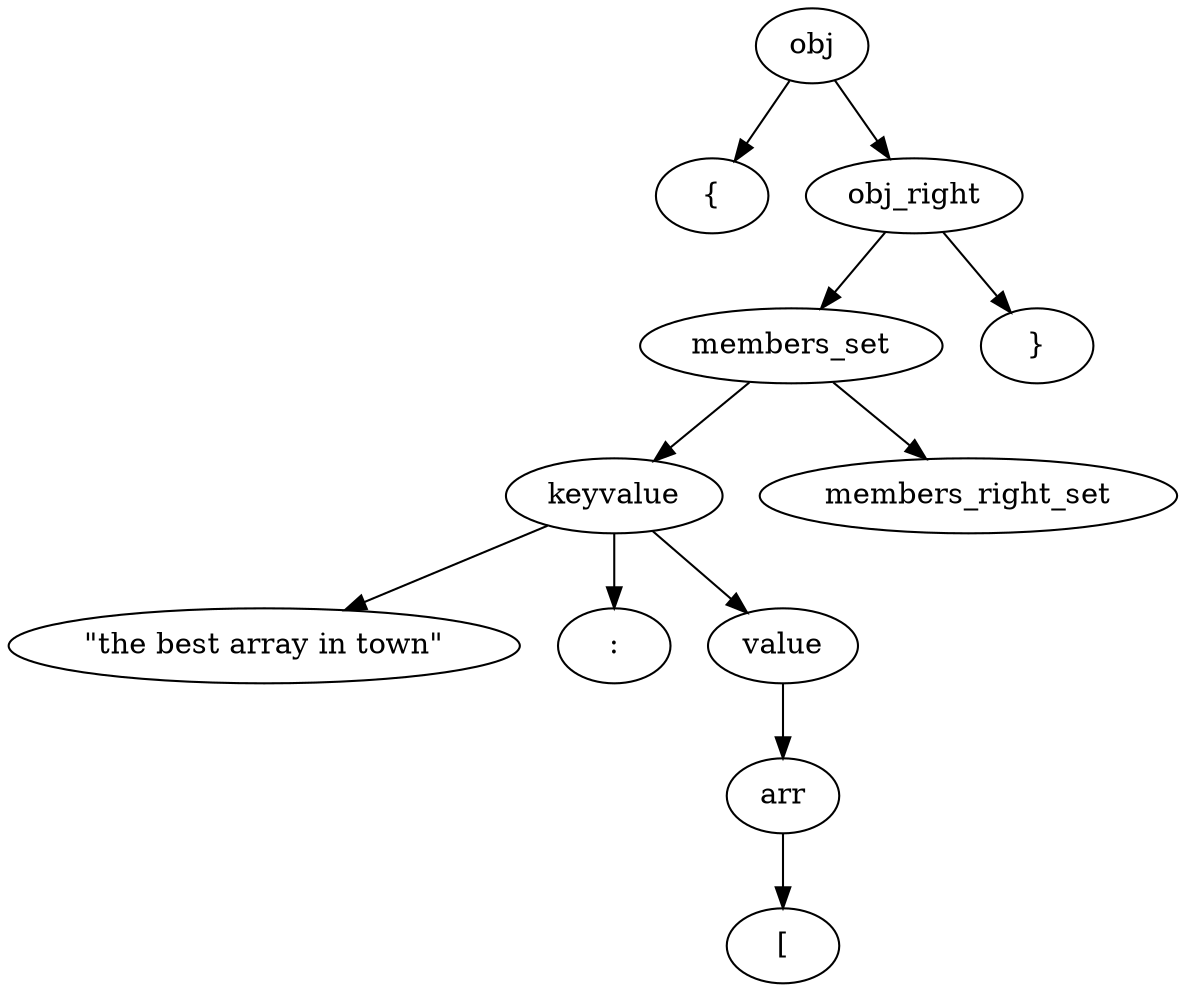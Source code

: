 digraph G {
    0 [label="obj"];
    1 [label="{"];
    2 [label="obj_right"];
    3 [label="members_set"];
    4 [label="keyvalue"];
    5 [label="\"the best array in town\""];
    6 [label=":"];
    7 [label="value"];
    8 [label="arr"];
    9 [label="["];
    10 [label="members_right_set"];
    11 [label="}"];

    8 -> 9;
    7 -> 8;
    4 -> 5;
    4 -> 6;
    4 -> 7;
    3 -> 4;
    3 -> 10;
    2 -> 3;
    2 -> 11;
    0 -> 1;
    0 -> 2;
}